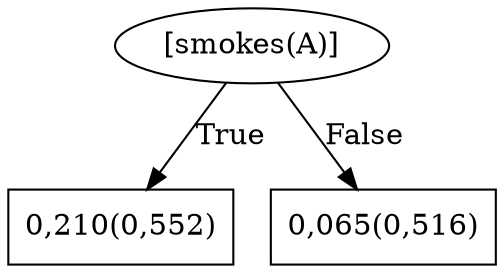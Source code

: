 digraph G{ 
1[label = "[smokes(A)]"];
1 -> 2[label="True"];
1 -> 3[label="False"];
2[shape = box,label = "0,210(0,552)"];
3[shape = box,label = "0,065(0,516)"];
}
